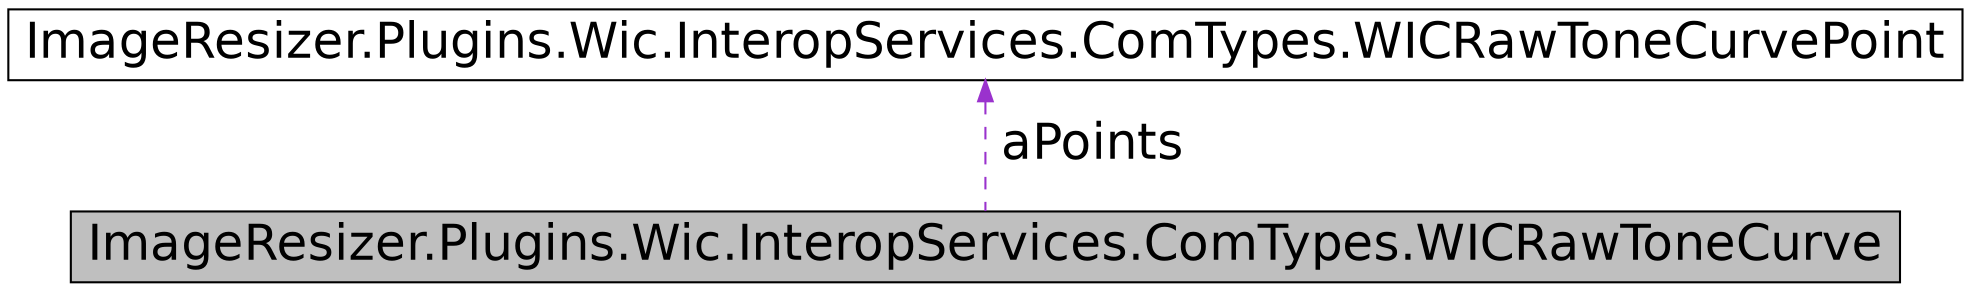 digraph G
{
  edge [fontname="Helvetica",fontsize="24",labelfontname="Helvetica",labelfontsize="24"];
  node [fontname="Helvetica",fontsize="24",shape=record];
  Node1 [label="ImageResizer.Plugins.Wic.InteropServices.ComTypes.WICRawToneCurve",height=0.2,width=0.4,color="black", fillcolor="grey75", style="filled" fontcolor="black"];
  Node2 -> Node1 [dir="back",color="darkorchid3",fontsize="24",style="dashed",label=" aPoints" ,fontname="Helvetica"];
  Node2 [label="ImageResizer.Plugins.Wic.InteropServices.ComTypes.WICRawToneCurvePoint",height=0.2,width=0.4,color="black", fillcolor="white", style="filled",URL="$struct_image_resizer_1_1_plugins_1_1_wic_1_1_interop_services_1_1_com_types_1_1_w_i_c_raw_tone_curve_point.html"];
}
